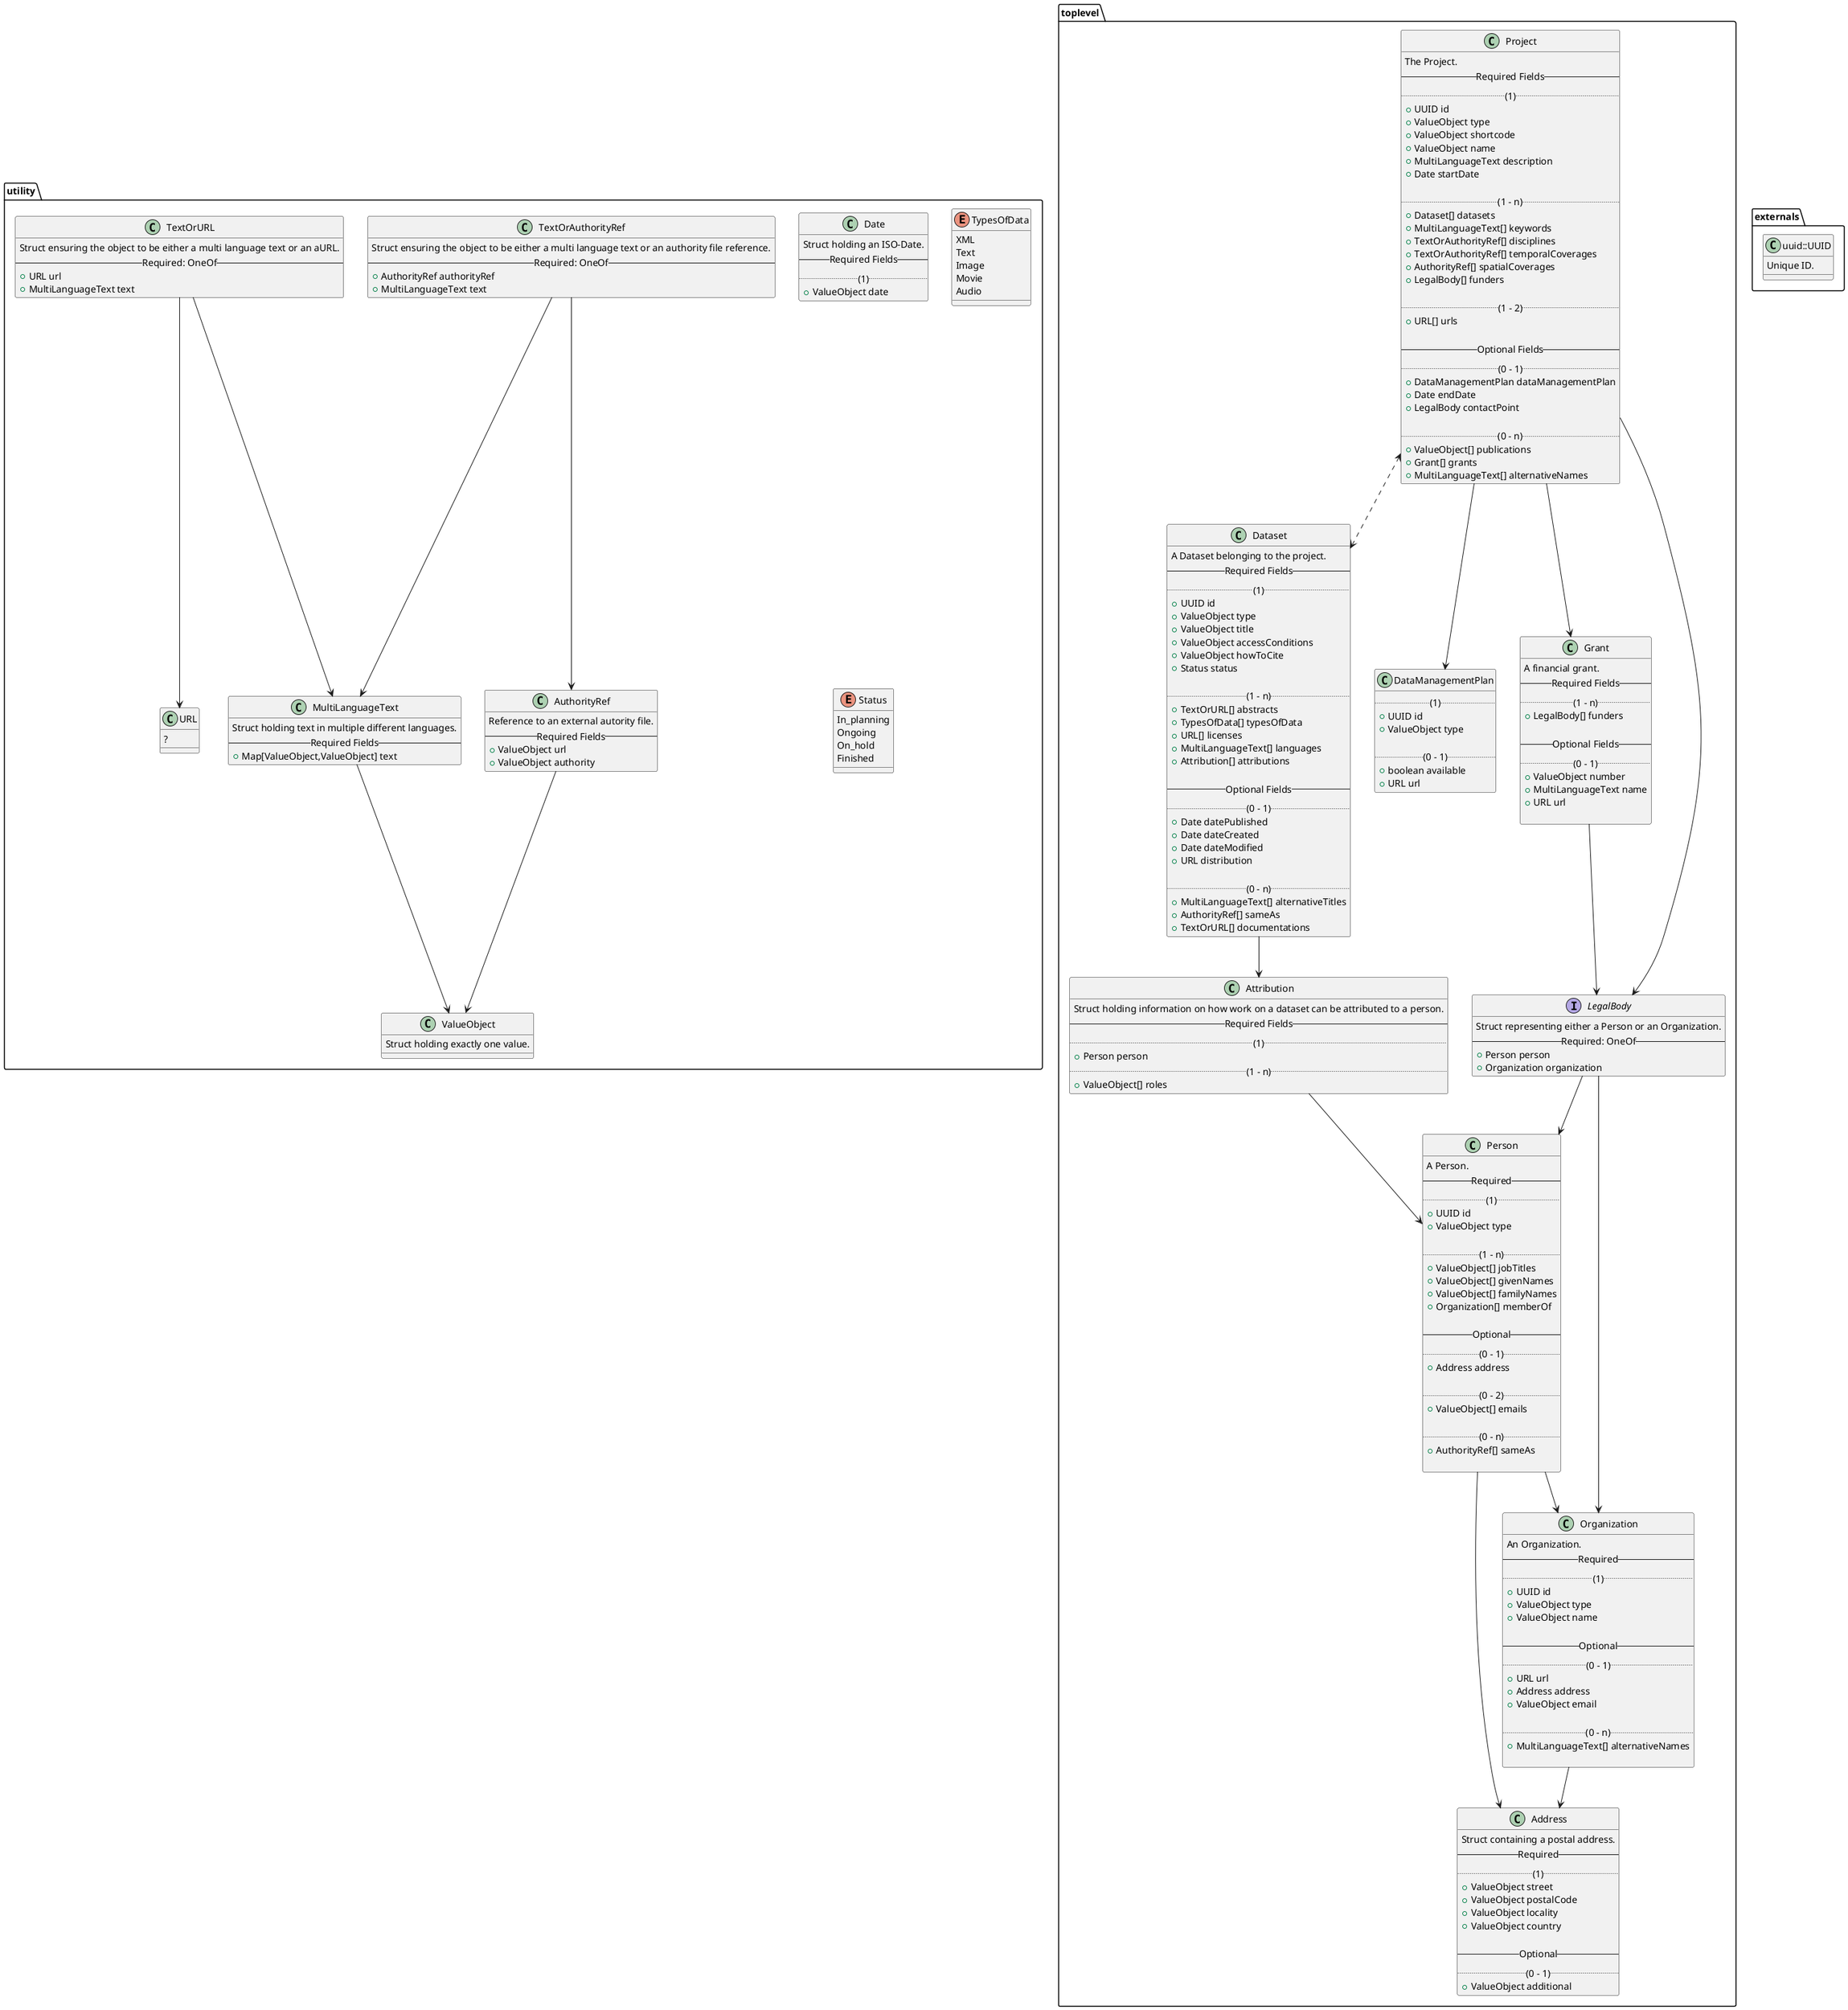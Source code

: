 @startuml Domain Entities
package toplevel {
  ' TODO: add ID and type to each toplevel class

  class Project {
    ' TODO: does project need a "how to cite" too?
    The Project.
    -- Required Fields --
    .. (1) ..
    +UUID id
    +ValueObject type
    +ValueObject shortcode
    +ValueObject name
    +MultiLanguageText description
    +Date startDate

    .. (1 - n) ..
    +Dataset[] datasets
    +MultiLanguageText[] keywords
    +TextOrAuthorityRef[] disciplines
    +TextOrAuthorityRef[] temporalCoverages
    +AuthorityRef[] spatialCoverages
    +LegalBody[] funders

    .. (1 - 2) ..
    +URL[] urls
    ' TODO: do we want URL?

    -- Optional Fields --
    .. (0 - 1) ..
    +DataManagementPlan dataManagementPlan
    +Date endDate
    +LegalBody contactPoint

    .. (0 - n) ..
    +ValueObject[] publications
    +Grant[] grants
    +MultiLanguageText[] alternativeNames
  }

  class Dataset {
    A Dataset belonging to the project.
    -- Required Fields --
    .. (1) ..
    +UUID id
    +ValueObject type
    +ValueObject title
    +ValueObject accessConditions
    +ValueObject howToCite
    +Status status

    .. (1 - n) ..
    +TextOrURL[] abstracts
    +TypesOfData[] typesOfData
    +URL[] licenses
    +MultiLanguageText[] languages
    +Attribution[] attributions

    -- Optional Fields --
    .. (0 - 1) ..
    +Date datePublished
    +Date dateCreated
    +Date dateModified
    +URL distribution
    'TODO: do we need distribution?

    .. (0 - n) ..
    +MultiLanguageText[] alternativeTitles
    +AuthorityRef[] sameAs
    ' TODO: what is sameAs for a dataset?
    +TextOrURL[] documentations
  }

  class DataManagementPlan {
    .. (1) ..
    +UUID id
    +ValueObject type

    .. (0 - 1) ..
    +boolean available
    +URL url
    ' TODO: do we want URL?
  }

  class Grant {
    A financial grant.
    -- Required Fields --
    .. (1 - n) ..
    +LegalBody[] funders

    -- Optional Fields --
    .. (0 - 1) ..
    +ValueObject number
    +MultiLanguageText name
    +URL url
    ' TODO: do we want URL?

  }

  interface LegalBody {
    Struct representing either a Person or an Organization.
    -- Required: OneOf --
    +Person person
    +Organization organization
  }

  class Person {
    A Person.
    -- Required --
    .. (1) ..
    +UUID id
    +ValueObject type

    .. (1 - n) ..
    +ValueObject[] jobTitles
    +ValueObject[] givenNames
    +ValueObject[] familyNames
    +Organization[] memberOf
    ' TODO: rename to "affiliations"?

    -- Optional --
    .. (0 - 1) ..
    +Address address

    .. (0 - 2) ..
    +ValueObject[] emails

    .. (0 - n) ..
    +AuthorityRef[] sameAs
    ' TODO: rename

  }

  class Organization {
    An Organization.
    -- Required --
    .. (1) ..
    +UUID id
    +ValueObject type
    + ValueObject name

    -- Optional --
    .. (0 - 1) ..
    +URL url
    ' TODO: do we want URL?
    +Address address
    +ValueObject email

    .. (0 - n) ..
    +MultiLanguageText[] alternativeNames

  }

  class Address {
    Struct containing a postal address.
    -- Required --
    .. (1) ..
    +ValueObject street
    +ValueObject postalCode
    +ValueObject locality
    +ValueObject country

    -- Optional --
    .. (0 - 1) ..
    +ValueObject additional
    ' TODO: does that make sense like this?
  }

  class Attribution {
    Struct holding information on how work on a dataset can be attributed to a person.
    -- Required Fields --
    .. (1) ..
    +Person person
    .. (1 - n) ..
    +ValueObject[] roles
  }
  

}

package utility {

  class TextOrAuthorityRef {
    ' TODO: find better name
    Struct ensuring the object to be either a multi language text or an authority file reference.
    -- Required: OneOf --
    +AuthorityRef authorityRef
    +MultiLanguageText text
  }

  class TextOrURL {
    ' TODO: find better name
    Struct ensuring the object to be either a multi language text or an aURL.
    -- Required: OneOf --
    +URL url
    +MultiLanguageText text
  }

  class AuthorityRef {
    Reference to an external autority file.
    -- Required Fields --
    +ValueObject url
    ' TODO: would that be an URL?
    +ValueObject authority
  }

  class MultiLanguageText {
    Struct holding text in multiple different languages.
    -- Required Fields --
    +Map[ValueObject,ValueObject] text
  }

  class ValueObject {
    Struct holding exactly one value.
  }

  class URL {
    ' TODO: how do we handle this?
    ?
  }

  class Date {
    Struct holding an ISO-Date.
    -- Required Fields --
    .. (1) ..
    +ValueObject date
  }
  

  enum TypesOfData {
    XML
    Text
    Image
    Movie
    'TODO: should be "video"!
    Audio
  }

  enum Status {
    In_planning
    Ongoing
    On_hold
    Finished
  }

}

package externals {
  class uuid::UUID {
    Unique ID.
  }
}


Project <..> Dataset
Project --> DataManagementPlan
Project --> Grant
Project --> LegalBody
Dataset --> Attribution
Attribution --> Person
Grant --> LegalBody
LegalBody --> Person
LegalBody --> Organization
Person --> Organization
Person --> Address
Organization --> Address
TextOrAuthorityRef --> MultiLanguageText
TextOrAuthorityRef --> AuthorityRef
TextOrURL --> URL
TextOrURL --> MultiLanguageText
AuthorityRef --> ValueObject
MultiLanguageText --> ValueObject

@enduml
